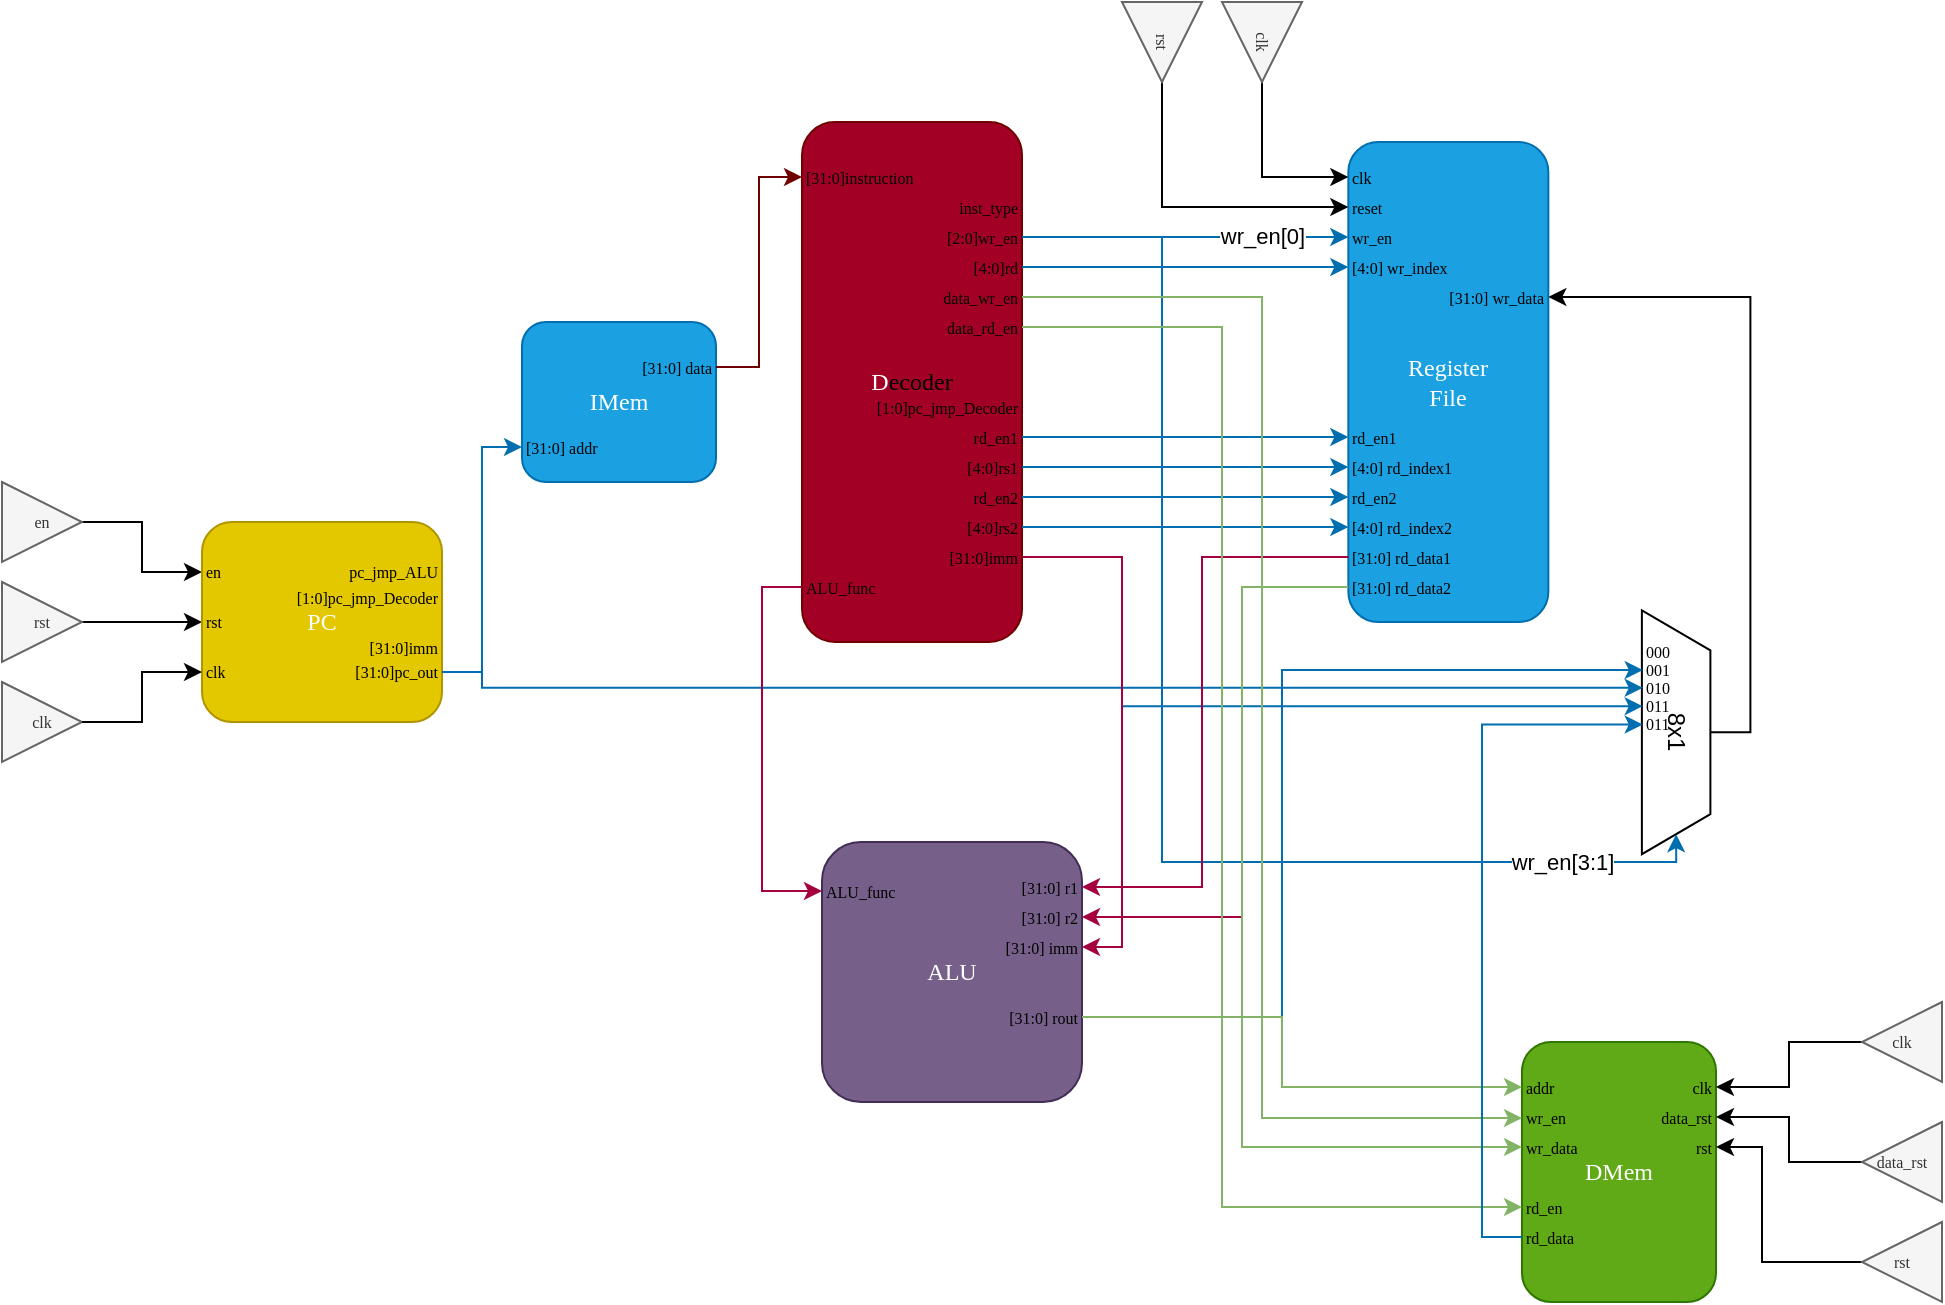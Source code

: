 <mxfile version="26.2.15">
  <diagram name="Page-1" id="c7558073-3199-34d8-9f00-42111426c3f3">
    <mxGraphModel dx="1188" dy="716" grid="1" gridSize="10" guides="1" tooltips="1" connect="1" arrows="1" fold="1" page="1" pageScale="1" pageWidth="826" pageHeight="1169" background="none" math="0" shadow="0">
      <root>
        <mxCell id="0" />
        <mxCell id="1" parent="0" />
        <mxCell id="AYtACJ_0qeJwEH7vG1DV-75" style="edgeStyle=orthogonalEdgeStyle;rounded=0;orthogonalLoop=1;jettySize=auto;html=1;exitX=1;exitY=0.5;exitDx=0;exitDy=0;entryX=0;entryY=0.5;entryDx=0;entryDy=0;" parent="1" source="TXkxL3hwGatlC5A8vi9H-124" target="AYtACJ_0qeJwEH7vG1DV-5" edge="1">
          <mxGeometry relative="1" as="geometry" />
        </mxCell>
        <mxCell id="TXkxL3hwGatlC5A8vi9H-124" value="en" style="triangle;whiteSpace=wrap;html=1;fillColor=#f5f5f5;fontColor=#333333;strokeColor=#666666;fontFamily=Lucida Console;fontSize=8;" parent="1" vertex="1">
          <mxGeometry x="100" y="380" width="40" height="40" as="geometry" />
        </mxCell>
        <mxCell id="AYtACJ_0qeJwEH7vG1DV-70" style="edgeStyle=orthogonalEdgeStyle;rounded=0;orthogonalLoop=1;jettySize=auto;html=1;exitX=1;exitY=0.5;exitDx=0;exitDy=0;entryX=0;entryY=0.5;entryDx=0;entryDy=0;entryPerimeter=0;" parent="1" source="TXkxL3hwGatlC5A8vi9H-125" target="TXkxL3hwGatlC5A8vi9H-101" edge="1">
          <mxGeometry relative="1" as="geometry" />
        </mxCell>
        <mxCell id="TXkxL3hwGatlC5A8vi9H-125" value="rst" style="triangle;whiteSpace=wrap;html=1;fillColor=#f5f5f5;fontColor=#333333;strokeColor=#666666;fontFamily=Lucida Console;fontSize=8;" parent="1" vertex="1">
          <mxGeometry x="100" y="430" width="40" height="40" as="geometry" />
        </mxCell>
        <mxCell id="TXkxL3hwGatlC5A8vi9H-126" value="clk" style="triangle;whiteSpace=wrap;html=1;fillColor=#f5f5f5;fontColor=#333333;strokeColor=#666666;fontFamily=Lucida Console;fontSize=8;" parent="1" vertex="1">
          <mxGeometry x="100" y="480" width="40" height="40" as="geometry" />
        </mxCell>
        <mxCell id="AYtACJ_0qeJwEH7vG1DV-20" value="" style="group" parent="1" vertex="1" connectable="0">
          <mxGeometry x="200" y="400" width="120" height="100" as="geometry" />
        </mxCell>
        <mxCell id="TXkxL3hwGatlC5A8vi9H-101" value="&lt;p&gt;&lt;font style=&quot;font-size: 12px; color: rgb(255, 255, 255);&quot;&gt;PC&lt;/font&gt;&lt;/p&gt;" style="rounded=1;whiteSpace=wrap;html=1;flipH=0;fillColor=#e3c800;strokeColor=#B09500;fontFamily=Lucida Console;fontSize=8;fontColor=#000000;" parent="AYtACJ_0qeJwEH7vG1DV-20" vertex="1">
          <mxGeometry width="120" height="100" as="geometry" />
        </mxCell>
        <mxCell id="AYtACJ_0qeJwEH7vG1DV-5" value="en" style="text;html=1;align=left;verticalAlign=middle;whiteSpace=wrap;rounded=0;fontFamily=Lucida Console;fontSize=8;" parent="AYtACJ_0qeJwEH7vG1DV-20" vertex="1">
          <mxGeometry y="18.75" width="33.333" height="12.5" as="geometry" />
        </mxCell>
        <mxCell id="AYtACJ_0qeJwEH7vG1DV-6" value="rst" style="text;html=1;align=left;verticalAlign=middle;whiteSpace=wrap;rounded=0;fontFamily=Lucida Console;fontSize=8;" parent="AYtACJ_0qeJwEH7vG1DV-20" vertex="1">
          <mxGeometry y="43.75" width="33.333" height="12.5" as="geometry" />
        </mxCell>
        <mxCell id="AYtACJ_0qeJwEH7vG1DV-7" value="clk" style="text;html=1;align=left;verticalAlign=middle;whiteSpace=wrap;rounded=0;fontFamily=Lucida Console;fontSize=8;" parent="AYtACJ_0qeJwEH7vG1DV-20" vertex="1">
          <mxGeometry y="68.75" width="33.333" height="12.5" as="geometry" />
        </mxCell>
        <mxCell id="AYtACJ_0qeJwEH7vG1DV-15" value="pc_jmp_ALU" style="text;html=1;align=right;verticalAlign=middle;whiteSpace=wrap;rounded=0;fontFamily=Lucida Console;fontSize=8;" parent="AYtACJ_0qeJwEH7vG1DV-20" vertex="1">
          <mxGeometry x="66.667" y="18.75" width="53.333" height="12.5" as="geometry" />
        </mxCell>
        <mxCell id="AYtACJ_0qeJwEH7vG1DV-16" value="[1:0]pc_jmp_Decoder" style="text;html=1;align=right;verticalAlign=middle;whiteSpace=wrap;rounded=0;fontFamily=Lucida Console;fontSize=8;" parent="AYtACJ_0qeJwEH7vG1DV-20" vertex="1">
          <mxGeometry x="20.0" y="31.25" width="100.0" height="12.5" as="geometry" />
        </mxCell>
        <mxCell id="AYtACJ_0qeJwEH7vG1DV-18" value="[31:0]imm" style="text;html=1;align=right;verticalAlign=middle;whiteSpace=wrap;rounded=0;fontFamily=Lucida Console;fontSize=8;" parent="AYtACJ_0qeJwEH7vG1DV-20" vertex="1">
          <mxGeometry x="53.333" y="56.25" width="66.667" height="12.5" as="geometry" />
        </mxCell>
        <mxCell id="AYtACJ_0qeJwEH7vG1DV-19" value="[31:0]pc_out" style="text;html=1;align=right;verticalAlign=middle;whiteSpace=wrap;rounded=0;fontFamily=Lucida Console;fontSize=8;" parent="AYtACJ_0qeJwEH7vG1DV-20" vertex="1">
          <mxGeometry x="53.333" y="68.75" width="66.667" height="12.5" as="geometry" />
        </mxCell>
        <mxCell id="AYtACJ_0qeJwEH7vG1DV-42" value="`" style="group;align=left;" parent="1" vertex="1" connectable="0">
          <mxGeometry x="500" y="200" width="110" height="260" as="geometry" />
        </mxCell>
        <mxCell id="TXkxL3hwGatlC5A8vi9H-133" value="&lt;font style=&quot;font-size: 12px;&quot;&gt;D&lt;span style=&quot;background-color: transparent; color: light-dark(rgb(0, 0, 0), rgb(255, 255, 255));&quot;&gt;ecoder&lt;/span&gt;&lt;/font&gt;" style="rounded=1;whiteSpace=wrap;html=1;fillColor=#a20025;strokeColor=#6F0000;fontFamily=Lucida Console;fontSize=8;fontColor=#ffffff;" parent="AYtACJ_0qeJwEH7vG1DV-42" vertex="1">
          <mxGeometry width="110" height="260" as="geometry" />
        </mxCell>
        <mxCell id="AYtACJ_0qeJwEH7vG1DV-31" value="[31:0]instruction" style="text;html=1;align=left;verticalAlign=middle;whiteSpace=wrap;rounded=0;fontFamily=Lucida Console;fontSize=8;" parent="AYtACJ_0qeJwEH7vG1DV-42" vertex="1">
          <mxGeometry y="20" width="87" height="15" as="geometry" />
        </mxCell>
        <mxCell id="AYtACJ_0qeJwEH7vG1DV-32" value="[4&lt;span style=&quot;background-color: transparent; color: light-dark(rgb(0, 0, 0), rgb(255, 255, 255));&quot;&gt;:0]rd&lt;/span&gt;" style="text;html=1;align=right;verticalAlign=middle;whiteSpace=wrap;rounded=0;fontFamily=Lucida Console;fontSize=8;" parent="AYtACJ_0qeJwEH7vG1DV-42" vertex="1">
          <mxGeometry x="30" y="65" width="80" height="15" as="geometry" />
        </mxCell>
        <mxCell id="AYtACJ_0qeJwEH7vG1DV-33" value="[4&lt;span style=&quot;color: light-dark(rgb(0, 0, 0), rgb(255, 255, 255)); background-color: transparent;&quot;&gt;:0]&lt;/span&gt;rs1" style="text;html=1;align=right;verticalAlign=middle;whiteSpace=wrap;rounded=0;fontFamily=Lucida Console;fontSize=8;" parent="AYtACJ_0qeJwEH7vG1DV-42" vertex="1">
          <mxGeometry x="30" y="165" width="80" height="15" as="geometry" />
        </mxCell>
        <mxCell id="AYtACJ_0qeJwEH7vG1DV-34" value="[4&lt;span style=&quot;color: light-dark(rgb(0, 0, 0), rgb(255, 255, 255)); background-color: transparent;&quot;&gt;:0]&lt;/span&gt;rs2" style="text;html=1;align=right;verticalAlign=middle;whiteSpace=wrap;rounded=0;fontFamily=Lucida Console;fontSize=8;" parent="AYtACJ_0qeJwEH7vG1DV-42" vertex="1">
          <mxGeometry x="30" y="195" width="80" height="15" as="geometry" />
        </mxCell>
        <mxCell id="AYtACJ_0qeJwEH7vG1DV-35" value="[31&lt;span style=&quot;background-color: transparent; color: light-dark(rgb(0, 0, 0), rgb(255, 255, 255));&quot;&gt;:0]&lt;/span&gt;&lt;span style=&quot;background-color: transparent; color: light-dark(rgb(0, 0, 0), rgb(255, 255, 255));&quot;&gt;imm&lt;/span&gt;" style="text;html=1;align=right;verticalAlign=middle;whiteSpace=wrap;rounded=0;fontFamily=Lucida Console;fontSize=8;" parent="AYtACJ_0qeJwEH7vG1DV-42" vertex="1">
          <mxGeometry x="30" y="210" width="80" height="15" as="geometry" />
        </mxCell>
        <mxCell id="AYtACJ_0qeJwEH7vG1DV-36" value="inst_type" style="text;html=1;align=right;verticalAlign=middle;whiteSpace=wrap;rounded=0;fontFamily=Lucida Console;fontSize=8;" parent="AYtACJ_0qeJwEH7vG1DV-42" vertex="1">
          <mxGeometry x="30" y="35" width="80" height="15" as="geometry" />
        </mxCell>
        <mxCell id="AYtACJ_0qeJwEH7vG1DV-37" value="rd_en1" style="text;html=1;align=right;verticalAlign=middle;whiteSpace=wrap;rounded=0;fontFamily=Lucida Console;fontSize=8;" parent="AYtACJ_0qeJwEH7vG1DV-42" vertex="1">
          <mxGeometry x="30" y="150" width="80" height="15" as="geometry" />
        </mxCell>
        <mxCell id="AYtACJ_0qeJwEH7vG1DV-38" value="rd_en2" style="text;html=1;align=right;verticalAlign=middle;whiteSpace=wrap;rounded=0;fontFamily=Lucida Console;fontSize=8;" parent="AYtACJ_0qeJwEH7vG1DV-42" vertex="1">
          <mxGeometry x="30" y="180" width="80" height="15" as="geometry" />
        </mxCell>
        <mxCell id="AYtACJ_0qeJwEH7vG1DV-39" value="[2:0]wr_en" style="text;html=1;align=right;verticalAlign=middle;whiteSpace=wrap;rounded=0;fontFamily=Lucida Console;fontSize=8;" parent="AYtACJ_0qeJwEH7vG1DV-42" vertex="1">
          <mxGeometry x="30" y="50" width="80" height="15" as="geometry" />
        </mxCell>
        <mxCell id="AYtACJ_0qeJwEH7vG1DV-40" value="ALU_func" style="text;html=1;align=left;verticalAlign=middle;whiteSpace=wrap;rounded=0;fontFamily=Lucida Console;fontSize=8;" parent="AYtACJ_0qeJwEH7vG1DV-42" vertex="1">
          <mxGeometry y="225" width="80" height="15" as="geometry" />
        </mxCell>
        <mxCell id="AYtACJ_0qeJwEH7vG1DV-41" value="[1:0]pc_jmp_Decoder" style="text;html=1;align=right;verticalAlign=middle;whiteSpace=wrap;rounded=0;fontFamily=Lucida Console;fontSize=8;" parent="AYtACJ_0qeJwEH7vG1DV-42" vertex="1">
          <mxGeometry x="30" y="135" width="80" height="15" as="geometry" />
        </mxCell>
        <mxCell id="X0HWTZEBOyA-l1fYGfc3-2" value="data_rd_en" style="text;html=1;align=right;verticalAlign=middle;whiteSpace=wrap;rounded=0;fontFamily=Lucida Console;fontSize=8;" parent="AYtACJ_0qeJwEH7vG1DV-42" vertex="1">
          <mxGeometry x="30" y="95" width="80" height="15" as="geometry" />
        </mxCell>
        <mxCell id="X0HWTZEBOyA-l1fYGfc3-1" value="data_wr_en" style="text;html=1;align=right;verticalAlign=middle;whiteSpace=wrap;rounded=0;fontFamily=Lucida Console;fontSize=8;" parent="AYtACJ_0qeJwEH7vG1DV-42" vertex="1">
          <mxGeometry x="30" y="80" width="80" height="15" as="geometry" />
        </mxCell>
        <mxCell id="AYtACJ_0qeJwEH7vG1DV-58" value="" style="group" parent="1" vertex="1" connectable="0">
          <mxGeometry x="773.17" y="210" width="100" height="240" as="geometry" />
        </mxCell>
        <mxCell id="TXkxL3hwGatlC5A8vi9H-134" value="&lt;font style=&quot;font-size: 12px;&quot;&gt;Register&lt;/font&gt;&lt;div&gt;&lt;font style=&quot;font-size: 12px;&quot;&gt;File&lt;/font&gt;&lt;/div&gt;" style="rounded=1;whiteSpace=wrap;html=1;fillColor=#1ba1e2;strokeColor=#006EAF;fontFamily=Lucida Console;fontSize=8;fontColor=#ffffff;" parent="AYtACJ_0qeJwEH7vG1DV-58" vertex="1">
          <mxGeometry width="100" height="240" as="geometry" />
        </mxCell>
        <mxCell id="AYtACJ_0qeJwEH7vG1DV-43" value="clk" style="text;html=1;align=left;verticalAlign=middle;whiteSpace=wrap;rounded=0;fontFamily=Lucida Console;fontSize=8;" parent="AYtACJ_0qeJwEH7vG1DV-58" vertex="1">
          <mxGeometry y="10" width="80" height="15" as="geometry" />
        </mxCell>
        <mxCell id="AYtACJ_0qeJwEH7vG1DV-44" value="reset" style="text;html=1;align=left;verticalAlign=middle;whiteSpace=wrap;rounded=0;fontFamily=Lucida Console;fontSize=8;" parent="AYtACJ_0qeJwEH7vG1DV-58" vertex="1">
          <mxGeometry y="25" width="80" height="15" as="geometry" />
        </mxCell>
        <mxCell id="AYtACJ_0qeJwEH7vG1DV-45" value="wr_en" style="text;html=1;align=left;verticalAlign=middle;whiteSpace=wrap;rounded=0;fontFamily=Lucida Console;fontSize=8;" parent="AYtACJ_0qeJwEH7vG1DV-58" vertex="1">
          <mxGeometry y="40" width="80" height="15" as="geometry" />
        </mxCell>
        <mxCell id="AYtACJ_0qeJwEH7vG1DV-46" value="[4:0] wr_index" style="text;html=1;align=left;verticalAlign=middle;whiteSpace=wrap;rounded=0;fontFamily=Lucida Console;fontSize=8;" parent="AYtACJ_0qeJwEH7vG1DV-58" vertex="1">
          <mxGeometry y="55" width="80" height="15" as="geometry" />
        </mxCell>
        <mxCell id="AYtACJ_0qeJwEH7vG1DV-47" value="[31:0] wr_data" style="text;html=1;align=right;verticalAlign=middle;whiteSpace=wrap;rounded=0;fontFamily=Lucida Console;fontSize=8;" parent="AYtACJ_0qeJwEH7vG1DV-58" vertex="1">
          <mxGeometry x="20" y="70" width="80" height="15" as="geometry" />
        </mxCell>
        <mxCell id="AYtACJ_0qeJwEH7vG1DV-48" value="rd_en1" style="text;html=1;align=left;verticalAlign=middle;whiteSpace=wrap;rounded=0;fontFamily=Lucida Console;fontSize=8;" parent="AYtACJ_0qeJwEH7vG1DV-58" vertex="1">
          <mxGeometry y="140" width="80" height="15" as="geometry" />
        </mxCell>
        <mxCell id="AYtACJ_0qeJwEH7vG1DV-49" value="[4:0] rd_index1" style="text;html=1;align=left;verticalAlign=middle;whiteSpace=wrap;rounded=0;fontFamily=Lucida Console;fontSize=8;" parent="AYtACJ_0qeJwEH7vG1DV-58" vertex="1">
          <mxGeometry y="155" width="80" height="15" as="geometry" />
        </mxCell>
        <mxCell id="AYtACJ_0qeJwEH7vG1DV-50" value="[31:0] rd_data1" style="text;html=1;align=left;verticalAlign=middle;whiteSpace=wrap;rounded=0;fontFamily=Lucida Console;fontSize=8;" parent="AYtACJ_0qeJwEH7vG1DV-58" vertex="1">
          <mxGeometry y="200" width="80" height="15" as="geometry" />
        </mxCell>
        <mxCell id="AYtACJ_0qeJwEH7vG1DV-55" value="rd_en2" style="text;html=1;align=left;verticalAlign=middle;whiteSpace=wrap;rounded=0;fontFamily=Lucida Console;fontSize=8;" parent="AYtACJ_0qeJwEH7vG1DV-58" vertex="1">
          <mxGeometry y="170" width="80" height="15" as="geometry" />
        </mxCell>
        <mxCell id="AYtACJ_0qeJwEH7vG1DV-56" value="[4:0] rd_index2" style="text;html=1;align=left;verticalAlign=middle;whiteSpace=wrap;rounded=0;fontFamily=Lucida Console;fontSize=8;" parent="AYtACJ_0qeJwEH7vG1DV-58" vertex="1">
          <mxGeometry y="185" width="80" height="15" as="geometry" />
        </mxCell>
        <mxCell id="AYtACJ_0qeJwEH7vG1DV-57" value="[31:0] rd_data2" style="text;html=1;align=left;verticalAlign=middle;whiteSpace=wrap;rounded=0;fontFamily=Lucida Console;fontSize=8;" parent="AYtACJ_0qeJwEH7vG1DV-58" vertex="1">
          <mxGeometry y="215" width="80" height="15" as="geometry" />
        </mxCell>
        <mxCell id="AYtACJ_0qeJwEH7vG1DV-66" value="" style="group" parent="1" vertex="1" connectable="0">
          <mxGeometry x="510" y="560" width="130" height="130" as="geometry" />
        </mxCell>
        <mxCell id="TXkxL3hwGatlC5A8vi9H-136" value="&lt;font style=&quot;font-size: 12px;&quot;&gt;ALU&lt;/font&gt;" style="rounded=1;whiteSpace=wrap;html=1;fillColor=#76608a;strokeColor=#432D57;fontFamily=Lucida Console;fontSize=8;fontColor=#ffffff;" parent="AYtACJ_0qeJwEH7vG1DV-66" vertex="1">
          <mxGeometry width="130" height="130" as="geometry" />
        </mxCell>
        <mxCell id="AYtACJ_0qeJwEH7vG1DV-59" value="[31:0] r1" style="text;html=1;align=right;verticalAlign=middle;whiteSpace=wrap;rounded=0;fontFamily=Lucida Console;fontSize=8;" parent="AYtACJ_0qeJwEH7vG1DV-66" vertex="1">
          <mxGeometry x="50" y="15" width="80" height="15" as="geometry" />
        </mxCell>
        <mxCell id="AYtACJ_0qeJwEH7vG1DV-62" value="[31:0] r2" style="text;html=1;align=right;verticalAlign=middle;whiteSpace=wrap;rounded=0;fontFamily=Lucida Console;fontSize=8;" parent="AYtACJ_0qeJwEH7vG1DV-66" vertex="1">
          <mxGeometry x="50" y="30" width="80" height="15" as="geometry" />
        </mxCell>
        <mxCell id="AYtACJ_0qeJwEH7vG1DV-63" value="[31:0] imm" style="text;html=1;align=right;verticalAlign=middle;whiteSpace=wrap;rounded=0;fontFamily=Lucida Console;fontSize=8;" parent="AYtACJ_0qeJwEH7vG1DV-66" vertex="1">
          <mxGeometry x="50" y="45" width="80" height="15" as="geometry" />
        </mxCell>
        <mxCell id="AYtACJ_0qeJwEH7vG1DV-64" value="ALU_func" style="text;html=1;align=left;verticalAlign=middle;whiteSpace=wrap;rounded=0;fontFamily=Lucida Console;fontSize=8;" parent="AYtACJ_0qeJwEH7vG1DV-66" vertex="1">
          <mxGeometry y="17" width="80" height="15" as="geometry" />
        </mxCell>
        <mxCell id="AYtACJ_0qeJwEH7vG1DV-65" value="&amp;nbsp;[31:0] rout" style="text;html=1;align=right;verticalAlign=middle;whiteSpace=wrap;rounded=0;fontFamily=Lucida Console;fontSize=8;" parent="AYtACJ_0qeJwEH7vG1DV-66" vertex="1">
          <mxGeometry x="50" y="80" width="80" height="15" as="geometry" />
        </mxCell>
        <mxCell id="AYtACJ_0qeJwEH7vG1DV-69" value="" style="group" parent="1" vertex="1" connectable="0">
          <mxGeometry x="360" y="300" width="97" height="130" as="geometry" />
        </mxCell>
        <mxCell id="TXkxL3hwGatlC5A8vi9H-132" value="&lt;font style=&quot;font-size: 12px;&quot;&gt;IMem&lt;/font&gt;" style="rounded=1;whiteSpace=wrap;html=1;fillColor=#1ba1e2;strokeColor=#006EAF;fontFamily=Lucida Console;fontSize=8;fontColor=#ffffff;" parent="AYtACJ_0qeJwEH7vG1DV-69" vertex="1">
          <mxGeometry width="97" height="80" as="geometry" />
        </mxCell>
        <mxCell id="AYtACJ_0qeJwEH7vG1DV-67" value="[31:0] addr" style="text;html=1;align=left;verticalAlign=middle;whiteSpace=wrap;rounded=0;fontFamily=Lucida Console;fontSize=8;" parent="AYtACJ_0qeJwEH7vG1DV-69" vertex="1">
          <mxGeometry y="55" width="80" height="15" as="geometry" />
        </mxCell>
        <mxCell id="AYtACJ_0qeJwEH7vG1DV-68" value="[31:0] data" style="text;html=1;align=right;verticalAlign=middle;whiteSpace=wrap;rounded=0;fontFamily=Lucida Console;fontSize=8;" parent="AYtACJ_0qeJwEH7vG1DV-69" vertex="1">
          <mxGeometry x="17" y="15" width="80" height="15" as="geometry" />
        </mxCell>
        <mxCell id="AYtACJ_0qeJwEH7vG1DV-72" style="edgeStyle=orthogonalEdgeStyle;rounded=0;orthogonalLoop=1;jettySize=auto;html=1;exitX=1;exitY=0.5;exitDx=0;exitDy=0;entryX=0;entryY=0.75;entryDx=0;entryDy=0;" parent="1" source="TXkxL3hwGatlC5A8vi9H-126" target="TXkxL3hwGatlC5A8vi9H-101" edge="1">
          <mxGeometry relative="1" as="geometry" />
        </mxCell>
        <mxCell id="AYtACJ_0qeJwEH7vG1DV-77" style="edgeStyle=orthogonalEdgeStyle;rounded=0;orthogonalLoop=1;jettySize=auto;html=1;exitX=1;exitY=0.5;exitDx=0;exitDy=0;entryX=0;entryY=0.5;entryDx=0;entryDy=0;fillColor=#1ba1e2;strokeColor=#006EAF;" parent="1" source="AYtACJ_0qeJwEH7vG1DV-19" target="AYtACJ_0qeJwEH7vG1DV-67" edge="1">
          <mxGeometry relative="1" as="geometry" />
        </mxCell>
        <mxCell id="AYtACJ_0qeJwEH7vG1DV-78" style="edgeStyle=orthogonalEdgeStyle;rounded=0;orthogonalLoop=1;jettySize=auto;html=1;exitX=1;exitY=0.5;exitDx=0;exitDy=0;entryX=0;entryY=0.5;entryDx=0;entryDy=0;fillColor=#a20025;strokeColor=#6F0000;" parent="1" source="AYtACJ_0qeJwEH7vG1DV-68" target="AYtACJ_0qeJwEH7vG1DV-31" edge="1">
          <mxGeometry relative="1" as="geometry" />
        </mxCell>
        <mxCell id="AYtACJ_0qeJwEH7vG1DV-83" style="edgeStyle=orthogonalEdgeStyle;rounded=0;orthogonalLoop=1;jettySize=auto;html=1;exitX=1;exitY=0.5;exitDx=0;exitDy=0;entryX=0;entryY=0.5;entryDx=0;entryDy=0;fillColor=#1ba1e2;strokeColor=#006EAF;" parent="1" source="AYtACJ_0qeJwEH7vG1DV-39" target="AYtACJ_0qeJwEH7vG1DV-45" edge="1">
          <mxGeometry relative="1" as="geometry" />
        </mxCell>
        <mxCell id="AYtACJ_0qeJwEH7vG1DV-93" value="wr_en[0]" style="edgeLabel;html=1;align=center;verticalAlign=middle;resizable=0;points=[];" parent="AYtACJ_0qeJwEH7vG1DV-83" vertex="1" connectable="0">
          <mxGeometry x="0.654" relative="1" as="geometry">
            <mxPoint x="-15" y="-1" as="offset" />
          </mxGeometry>
        </mxCell>
        <mxCell id="AYtACJ_0qeJwEH7vG1DV-84" style="edgeStyle=orthogonalEdgeStyle;rounded=0;orthogonalLoop=1;jettySize=auto;html=1;exitX=1;exitY=0.5;exitDx=0;exitDy=0;entryX=0;entryY=0.5;entryDx=0;entryDy=0;fillColor=#1ba1e2;strokeColor=#006EAF;" parent="1" source="AYtACJ_0qeJwEH7vG1DV-32" target="AYtACJ_0qeJwEH7vG1DV-46" edge="1">
          <mxGeometry relative="1" as="geometry" />
        </mxCell>
        <mxCell id="AYtACJ_0qeJwEH7vG1DV-85" style="edgeStyle=orthogonalEdgeStyle;rounded=0;orthogonalLoop=1;jettySize=auto;html=1;exitX=1;exitY=0.5;exitDx=0;exitDy=0;entryX=0;entryY=0.5;entryDx=0;entryDy=0;fillColor=#1ba1e2;strokeColor=#006EAF;" parent="1" source="AYtACJ_0qeJwEH7vG1DV-37" target="AYtACJ_0qeJwEH7vG1DV-48" edge="1">
          <mxGeometry relative="1" as="geometry" />
        </mxCell>
        <mxCell id="AYtACJ_0qeJwEH7vG1DV-86" style="edgeStyle=orthogonalEdgeStyle;rounded=0;orthogonalLoop=1;jettySize=auto;html=1;exitX=1;exitY=0.5;exitDx=0;exitDy=0;entryX=0;entryY=0.5;entryDx=0;entryDy=0;fillColor=#1ba1e2;strokeColor=#006EAF;" parent="1" source="AYtACJ_0qeJwEH7vG1DV-33" target="AYtACJ_0qeJwEH7vG1DV-49" edge="1">
          <mxGeometry relative="1" as="geometry" />
        </mxCell>
        <mxCell id="AYtACJ_0qeJwEH7vG1DV-87" style="edgeStyle=orthogonalEdgeStyle;rounded=0;orthogonalLoop=1;jettySize=auto;html=1;exitX=1;exitY=0.5;exitDx=0;exitDy=0;entryX=0;entryY=0.5;entryDx=0;entryDy=0;fillColor=#1ba1e2;strokeColor=#006EAF;" parent="1" source="AYtACJ_0qeJwEH7vG1DV-38" target="AYtACJ_0qeJwEH7vG1DV-55" edge="1">
          <mxGeometry relative="1" as="geometry" />
        </mxCell>
        <mxCell id="AYtACJ_0qeJwEH7vG1DV-88" style="edgeStyle=orthogonalEdgeStyle;rounded=0;orthogonalLoop=1;jettySize=auto;html=1;exitX=1;exitY=0.5;exitDx=0;exitDy=0;entryX=0;entryY=0.5;entryDx=0;entryDy=0;fillColor=#1ba1e2;strokeColor=#006EAF;" parent="1" source="AYtACJ_0qeJwEH7vG1DV-34" target="AYtACJ_0qeJwEH7vG1DV-56" edge="1">
          <mxGeometry relative="1" as="geometry" />
        </mxCell>
        <mxCell id="AYtACJ_0qeJwEH7vG1DV-92" style="edgeStyle=orthogonalEdgeStyle;rounded=0;orthogonalLoop=1;jettySize=auto;html=1;exitX=1;exitY=0.5;exitDx=0;exitDy=0;entryX=0;entryY=0.5;entryDx=0;entryDy=0;" parent="1" source="AYtACJ_0qeJwEH7vG1DV-89" target="AYtACJ_0qeJwEH7vG1DV-44" edge="1">
          <mxGeometry relative="1" as="geometry" />
        </mxCell>
        <mxCell id="AYtACJ_0qeJwEH7vG1DV-89" value="rst" style="triangle;whiteSpace=wrap;html=1;fillColor=#f5f5f5;fontColor=#333333;strokeColor=#666666;fontFamily=Lucida Console;fontSize=8;rotation=90;" parent="1" vertex="1">
          <mxGeometry x="660" y="140" width="40" height="40" as="geometry" />
        </mxCell>
        <mxCell id="AYtACJ_0qeJwEH7vG1DV-91" style="edgeStyle=orthogonalEdgeStyle;rounded=0;orthogonalLoop=1;jettySize=auto;html=1;exitX=1;exitY=0.5;exitDx=0;exitDy=0;entryX=0;entryY=0.5;entryDx=0;entryDy=0;" parent="1" source="AYtACJ_0qeJwEH7vG1DV-90" target="AYtACJ_0qeJwEH7vG1DV-43" edge="1">
          <mxGeometry relative="1" as="geometry" />
        </mxCell>
        <mxCell id="AYtACJ_0qeJwEH7vG1DV-90" value="clk" style="triangle;whiteSpace=wrap;html=1;fillColor=#f5f5f5;fontColor=#333333;strokeColor=#666666;fontFamily=Lucida Console;fontSize=8;rotation=90;" parent="1" vertex="1">
          <mxGeometry x="710" y="140" width="40" height="40" as="geometry" />
        </mxCell>
        <mxCell id="AYtACJ_0qeJwEH7vG1DV-103" value="" style="group" parent="1" vertex="1" connectable="0">
          <mxGeometry x="913.17" y="460" width="96.83" height="100" as="geometry" />
        </mxCell>
        <mxCell id="AYtACJ_0qeJwEH7vG1DV-95" value="8x1" style="shape=trapezoid;perimeter=trapezoidPerimeter;whiteSpace=wrap;html=1;fixedSize=1;rotation=90;" parent="AYtACJ_0qeJwEH7vG1DV-103" vertex="1">
          <mxGeometry x="-37.06" y="28.02" width="121.92" height="34.25" as="geometry" />
        </mxCell>
        <mxCell id="AYtACJ_0qeJwEH7vG1DV-98" value="000" style="text;html=1;align=left;verticalAlign=middle;whiteSpace=wrap;rounded=0;fontFamily=Lucida Console;fontSize=8;" parent="AYtACJ_0qeJwEH7vG1DV-103" vertex="1">
          <mxGeometry x="7.189" y="-0.001" width="15.691" height="9.17" as="geometry" />
        </mxCell>
        <mxCell id="AYtACJ_0qeJwEH7vG1DV-99" value="001" style="text;html=1;align=left;verticalAlign=middle;whiteSpace=wrap;rounded=0;fontFamily=Lucida Console;fontSize=8;" parent="AYtACJ_0qeJwEH7vG1DV-103" vertex="1">
          <mxGeometry x="7.19" y="9.169" width="15.691" height="9.17" as="geometry" />
        </mxCell>
        <mxCell id="AYtACJ_0qeJwEH7vG1DV-100" value="010" style="text;html=1;align=left;verticalAlign=middle;whiteSpace=wrap;rounded=0;fontFamily=Lucida Console;fontSize=8;" parent="AYtACJ_0qeJwEH7vG1DV-103" vertex="1">
          <mxGeometry x="7.19" y="18.339" width="15.691" height="9.17" as="geometry" />
        </mxCell>
        <mxCell id="AYtACJ_0qeJwEH7vG1DV-101" value="0&lt;span style=&quot;background-color: transparent; color: light-dark(rgb(0, 0, 0), rgb(255, 255, 255));&quot;&gt;11&lt;/span&gt;" style="text;html=1;align=left;verticalAlign=middle;whiteSpace=wrap;rounded=0;fontFamily=Lucida Console;fontSize=8;" parent="AYtACJ_0qeJwEH7vG1DV-103" vertex="1">
          <mxGeometry x="7.19" y="27.513" width="15.691" height="9.17" as="geometry" />
        </mxCell>
        <mxCell id="X0HWTZEBOyA-l1fYGfc3-25" value="0&lt;span style=&quot;background-color: transparent; color: light-dark(rgb(0, 0, 0), rgb(255, 255, 255));&quot;&gt;11&lt;/span&gt;" style="text;html=1;align=left;verticalAlign=middle;whiteSpace=wrap;rounded=0;fontFamily=Lucida Console;fontSize=8;" parent="AYtACJ_0qeJwEH7vG1DV-103" vertex="1">
          <mxGeometry x="7.19" y="36.683" width="15.691" height="9.17" as="geometry" />
        </mxCell>
        <mxCell id="AYtACJ_0qeJwEH7vG1DV-104" style="edgeStyle=orthogonalEdgeStyle;rounded=0;orthogonalLoop=1;jettySize=auto;html=1;exitX=1;exitY=0.5;exitDx=0;exitDy=0;fillColor=#1ba1e2;strokeColor=#006EAF;entryX=1;entryY=0.5;entryDx=0;entryDy=0;" parent="1" source="AYtACJ_0qeJwEH7vG1DV-39" target="AYtACJ_0qeJwEH7vG1DV-95" edge="1">
          <mxGeometry relative="1" as="geometry">
            <Array as="points">
              <mxPoint x="680" y="257" />
              <mxPoint x="680" y="570" />
              <mxPoint x="937" y="570" />
            </Array>
            <mxPoint x="970" y="560" as="targetPoint" />
          </mxGeometry>
        </mxCell>
        <mxCell id="yGG8KzgK5g1DTIh6UFr6-12" value="wr_en[3:1]" style="edgeLabel;html=1;align=center;verticalAlign=middle;resizable=0;points=[];" parent="AYtACJ_0qeJwEH7vG1DV-104" vertex="1" connectable="0">
          <mxGeometry x="0.835" y="1" relative="1" as="geometry">
            <mxPoint x="-17" y="1" as="offset" />
          </mxGeometry>
        </mxCell>
        <mxCell id="yGG8KzgK5g1DTIh6UFr6-4" style="edgeStyle=orthogonalEdgeStyle;rounded=0;orthogonalLoop=1;jettySize=auto;html=1;exitX=0.5;exitY=0;exitDx=0;exitDy=0;entryX=1;entryY=0.5;entryDx=0;entryDy=0;" parent="1" source="AYtACJ_0qeJwEH7vG1DV-95" target="AYtACJ_0qeJwEH7vG1DV-47" edge="1">
          <mxGeometry relative="1" as="geometry" />
        </mxCell>
        <mxCell id="yGG8KzgK5g1DTIh6UFr6-5" style="edgeStyle=orthogonalEdgeStyle;rounded=0;orthogonalLoop=1;jettySize=auto;html=1;exitX=1;exitY=0.5;exitDx=0;exitDy=0;entryX=0;entryY=0.5;entryDx=0;entryDy=0;fillColor=#1ba1e2;strokeColor=#006EAF;" parent="1" source="AYtACJ_0qeJwEH7vG1DV-19" target="AYtACJ_0qeJwEH7vG1DV-100" edge="1">
          <mxGeometry relative="1" as="geometry">
            <Array as="points">
              <mxPoint x="340" y="475" />
              <mxPoint x="340" y="483" />
            </Array>
          </mxGeometry>
        </mxCell>
        <mxCell id="yGG8KzgK5g1DTIh6UFr6-6" style="edgeStyle=orthogonalEdgeStyle;rounded=0;orthogonalLoop=1;jettySize=auto;html=1;exitX=1;exitY=0.5;exitDx=0;exitDy=0;entryX=0;entryY=0.5;entryDx=0;entryDy=0;fillColor=#1ba1e2;strokeColor=#006EAF;" parent="1" source="AYtACJ_0qeJwEH7vG1DV-35" target="AYtACJ_0qeJwEH7vG1DV-101" edge="1">
          <mxGeometry relative="1" as="geometry">
            <mxPoint x="890" y="514" as="targetPoint" />
            <Array as="points">
              <mxPoint x="660" y="417" />
              <mxPoint x="660" y="492" />
            </Array>
          </mxGeometry>
        </mxCell>
        <mxCell id="yGG8KzgK5g1DTIh6UFr6-7" style="edgeStyle=orthogonalEdgeStyle;rounded=0;orthogonalLoop=1;jettySize=auto;html=1;exitX=0;exitY=0.5;exitDx=0;exitDy=0;entryX=1;entryY=0.5;entryDx=0;entryDy=0;fillColor=#d80073;strokeColor=#A50040;" parent="1" source="AYtACJ_0qeJwEH7vG1DV-50" target="AYtACJ_0qeJwEH7vG1DV-59" edge="1">
          <mxGeometry relative="1" as="geometry">
            <mxPoint x="710" y="550" as="targetPoint" />
            <Array as="points">
              <mxPoint x="700" y="418" />
              <mxPoint x="700" y="582" />
            </Array>
          </mxGeometry>
        </mxCell>
        <mxCell id="yGG8KzgK5g1DTIh6UFr6-8" style="edgeStyle=orthogonalEdgeStyle;rounded=0;orthogonalLoop=1;jettySize=auto;html=1;exitX=0;exitY=0.5;exitDx=0;exitDy=0;entryX=1;entryY=0.5;entryDx=0;entryDy=0;fillColor=#d80073;strokeColor=#A50040;" parent="1" source="AYtACJ_0qeJwEH7vG1DV-57" target="AYtACJ_0qeJwEH7vG1DV-62" edge="1">
          <mxGeometry relative="1" as="geometry">
            <Array as="points">
              <mxPoint x="720" y="432" />
              <mxPoint x="720" y="598" />
            </Array>
          </mxGeometry>
        </mxCell>
        <mxCell id="yGG8KzgK5g1DTIh6UFr6-9" style="edgeStyle=orthogonalEdgeStyle;rounded=0;orthogonalLoop=1;jettySize=auto;html=1;exitX=1;exitY=0.5;exitDx=0;exitDy=0;entryX=1;entryY=0.5;entryDx=0;entryDy=0;fillColor=#d80073;strokeColor=#A50040;" parent="1" source="AYtACJ_0qeJwEH7vG1DV-35" target="AYtACJ_0qeJwEH7vG1DV-63" edge="1">
          <mxGeometry relative="1" as="geometry">
            <Array as="points">
              <mxPoint x="660" y="418" />
              <mxPoint x="660" y="612" />
            </Array>
          </mxGeometry>
        </mxCell>
        <mxCell id="yGG8KzgK5g1DTIh6UFr6-10" style="edgeStyle=orthogonalEdgeStyle;rounded=0;orthogonalLoop=1;jettySize=auto;html=1;exitX=1;exitY=0.5;exitDx=0;exitDy=0;entryX=0;entryY=0.5;entryDx=0;entryDy=0;fillColor=#1ba1e2;strokeColor=#006EAF;" parent="1" source="AYtACJ_0qeJwEH7vG1DV-65" target="AYtACJ_0qeJwEH7vG1DV-99" edge="1">
          <mxGeometry relative="1" as="geometry">
            <Array as="points">
              <mxPoint x="740" y="648" />
              <mxPoint x="740" y="474" />
              <mxPoint x="920" y="474" />
            </Array>
          </mxGeometry>
        </mxCell>
        <mxCell id="yGG8KzgK5g1DTIh6UFr6-11" style="edgeStyle=orthogonalEdgeStyle;rounded=0;orthogonalLoop=1;jettySize=auto;html=1;exitX=0;exitY=0.5;exitDx=0;exitDy=0;entryX=0;entryY=0.5;entryDx=0;entryDy=0;fillColor=#d80073;strokeColor=#A50040;" parent="1" source="AYtACJ_0qeJwEH7vG1DV-40" target="AYtACJ_0qeJwEH7vG1DV-64" edge="1">
          <mxGeometry relative="1" as="geometry" />
        </mxCell>
        <mxCell id="5aRdYV2EvntM1UR4NR_0-9" value="" style="group;flipV=0;flipH=1;" parent="1" vertex="1" connectable="0">
          <mxGeometry x="860" y="660" width="97" height="130" as="geometry" />
        </mxCell>
        <mxCell id="AYtACJ_0qeJwEH7vG1DV-1" value="&lt;font style=&quot;font-size: 12px;&quot;&gt;DMem&lt;/font&gt;" style="rounded=1;whiteSpace=wrap;html=1;fillColor=#60a917;strokeColor=#2D7600;fontFamily=Lucida Console;fontSize=8;fontColor=#ffffff;" parent="5aRdYV2EvntM1UR4NR_0-9" vertex="1">
          <mxGeometry width="97" height="130" as="geometry" />
        </mxCell>
        <mxCell id="5aRdYV2EvntM1UR4NR_0-1" value="wr_en" style="text;html=1;align=left;verticalAlign=middle;whiteSpace=wrap;rounded=0;fontFamily=Lucida Console;fontSize=8;" parent="5aRdYV2EvntM1UR4NR_0-9" vertex="1">
          <mxGeometry y="30" width="47" height="15" as="geometry" />
        </mxCell>
        <mxCell id="5aRdYV2EvntM1UR4NR_0-3" value="wr_data" style="text;html=1;align=left;verticalAlign=middle;whiteSpace=wrap;rounded=0;fontFamily=Lucida Console;fontSize=8;" parent="5aRdYV2EvntM1UR4NR_0-9" vertex="1">
          <mxGeometry y="45" width="80" height="15" as="geometry" />
        </mxCell>
        <mxCell id="5aRdYV2EvntM1UR4NR_0-4" value="rd_en" style="text;html=1;align=left;verticalAlign=middle;whiteSpace=wrap;rounded=0;fontFamily=Lucida Console;fontSize=8;" parent="5aRdYV2EvntM1UR4NR_0-9" vertex="1">
          <mxGeometry y="75" width="80" height="15" as="geometry" />
        </mxCell>
        <mxCell id="5aRdYV2EvntM1UR4NR_0-6" value="rd_data" style="text;html=1;align=left;verticalAlign=middle;whiteSpace=wrap;rounded=0;fontFamily=Lucida Console;fontSize=8;" parent="5aRdYV2EvntM1UR4NR_0-9" vertex="1">
          <mxGeometry y="90" width="80" height="15" as="geometry" />
        </mxCell>
        <mxCell id="5aRdYV2EvntM1UR4NR_0-7" value="clk" style="text;html=1;align=right;verticalAlign=middle;whiteSpace=wrap;rounded=0;fontFamily=Lucida Console;fontSize=8;" parent="5aRdYV2EvntM1UR4NR_0-9" vertex="1">
          <mxGeometry x="50" y="15" width="47" height="15" as="geometry" />
        </mxCell>
        <mxCell id="5aRdYV2EvntM1UR4NR_0-8" value="data_rst" style="text;html=1;align=right;verticalAlign=middle;whiteSpace=wrap;rounded=0;fontFamily=Lucida Console;fontSize=8;" parent="5aRdYV2EvntM1UR4NR_0-9" vertex="1">
          <mxGeometry x="50" y="30" width="47" height="15" as="geometry" />
        </mxCell>
        <mxCell id="X0HWTZEBOyA-l1fYGfc3-6" value="rst" style="text;html=1;align=right;verticalAlign=middle;whiteSpace=wrap;rounded=0;fontFamily=Lucida Console;fontSize=8;" parent="5aRdYV2EvntM1UR4NR_0-9" vertex="1">
          <mxGeometry x="50" y="45" width="47" height="15" as="geometry" />
        </mxCell>
        <mxCell id="5aRdYV2EvntM1UR4NR_0-2" value="addr" style="text;html=1;align=left;verticalAlign=middle;whiteSpace=wrap;rounded=0;fontFamily=Lucida Console;fontSize=8;" parent="5aRdYV2EvntM1UR4NR_0-9" vertex="1">
          <mxGeometry y="15" width="47" height="15" as="geometry" />
        </mxCell>
        <mxCell id="5aRdYV2EvntM1UR4NR_0-13" style="edgeStyle=orthogonalEdgeStyle;rounded=0;orthogonalLoop=1;jettySize=auto;html=1;exitX=0;exitY=0.5;exitDx=0;exitDy=0;entryX=1;entryY=0.5;entryDx=0;entryDy=0;" parent="1" source="5aRdYV2EvntM1UR4NR_0-10" target="5aRdYV2EvntM1UR4NR_0-7" edge="1">
          <mxGeometry relative="1" as="geometry" />
        </mxCell>
        <mxCell id="5aRdYV2EvntM1UR4NR_0-10" value="clk" style="triangle;whiteSpace=wrap;html=1;fillColor=#f5f5f5;fontColor=#333333;strokeColor=#666666;fontFamily=Lucida Console;fontSize=8;rotation=0;flipV=0;flipH=1;" parent="1" vertex="1">
          <mxGeometry x="1030" y="640" width="40" height="40" as="geometry" />
        </mxCell>
        <mxCell id="5aRdYV2EvntM1UR4NR_0-12" style="edgeStyle=orthogonalEdgeStyle;rounded=0;orthogonalLoop=1;jettySize=auto;html=1;exitX=0;exitY=0.5;exitDx=0;exitDy=0;entryX=1;entryY=0.5;entryDx=0;entryDy=0;" parent="1" source="5aRdYV2EvntM1UR4NR_0-11" target="5aRdYV2EvntM1UR4NR_0-8" edge="1">
          <mxGeometry relative="1" as="geometry" />
        </mxCell>
        <mxCell id="5aRdYV2EvntM1UR4NR_0-11" value="data_rst" style="triangle;whiteSpace=wrap;html=1;fillColor=#f5f5f5;fontColor=#333333;strokeColor=#666666;fontFamily=Lucida Console;fontSize=8;rotation=0;flipV=0;flipH=1;" parent="1" vertex="1">
          <mxGeometry x="1030" y="700" width="40" height="40" as="geometry" />
        </mxCell>
        <mxCell id="X0HWTZEBOyA-l1fYGfc3-3" style="edgeStyle=orthogonalEdgeStyle;rounded=0;orthogonalLoop=1;jettySize=auto;html=1;exitX=1;exitY=0.5;exitDx=0;exitDy=0;entryX=0;entryY=0.5;entryDx=0;entryDy=0;fillColor=#d5e8d4;strokeColor=#82b366;" parent="1" source="X0HWTZEBOyA-l1fYGfc3-1" target="5aRdYV2EvntM1UR4NR_0-1" edge="1">
          <mxGeometry relative="1" as="geometry">
            <Array as="points">
              <mxPoint x="730" y="288" />
              <mxPoint x="730" y="698" />
              <mxPoint x="860" y="698" />
            </Array>
          </mxGeometry>
        </mxCell>
        <mxCell id="X0HWTZEBOyA-l1fYGfc3-4" style="edgeStyle=orthogonalEdgeStyle;rounded=0;orthogonalLoop=1;jettySize=auto;html=1;exitX=0;exitY=0.5;exitDx=0;exitDy=0;entryX=0;entryY=0.5;entryDx=0;entryDy=0;fillColor=#d5e8d4;strokeColor=#82b366;" parent="1" source="AYtACJ_0qeJwEH7vG1DV-57" target="5aRdYV2EvntM1UR4NR_0-3" edge="1">
          <mxGeometry relative="1" as="geometry">
            <Array as="points">
              <mxPoint x="720" y="433" />
              <mxPoint x="720" y="712" />
            </Array>
          </mxGeometry>
        </mxCell>
        <mxCell id="X0HWTZEBOyA-l1fYGfc3-8" style="edgeStyle=orthogonalEdgeStyle;rounded=0;orthogonalLoop=1;jettySize=auto;html=1;exitX=0;exitY=0.5;exitDx=0;exitDy=0;entryX=1;entryY=0.5;entryDx=0;entryDy=0;" parent="1" source="X0HWTZEBOyA-l1fYGfc3-7" target="X0HWTZEBOyA-l1fYGfc3-6" edge="1">
          <mxGeometry relative="1" as="geometry">
            <Array as="points">
              <mxPoint x="980" y="770" />
              <mxPoint x="980" y="712" />
            </Array>
          </mxGeometry>
        </mxCell>
        <mxCell id="X0HWTZEBOyA-l1fYGfc3-7" value="rst" style="triangle;whiteSpace=wrap;html=1;fillColor=#f5f5f5;fontColor=#333333;strokeColor=#666666;fontFamily=Lucida Console;fontSize=8;rotation=0;flipV=0;flipH=1;" parent="1" vertex="1">
          <mxGeometry x="1030" y="750" width="40" height="40" as="geometry" />
        </mxCell>
        <mxCell id="X0HWTZEBOyA-l1fYGfc3-22" style="edgeStyle=orthogonalEdgeStyle;rounded=0;orthogonalLoop=1;jettySize=auto;html=1;exitX=1;exitY=0.5;exitDx=0;exitDy=0;entryX=0;entryY=0.5;entryDx=0;entryDy=0;fillColor=#d5e8d4;strokeColor=#82b366;" parent="1" source="X0HWTZEBOyA-l1fYGfc3-2" target="5aRdYV2EvntM1UR4NR_0-4" edge="1">
          <mxGeometry relative="1" as="geometry">
            <Array as="points">
              <mxPoint x="710" y="302" />
              <mxPoint x="710" y="742" />
            </Array>
          </mxGeometry>
        </mxCell>
        <mxCell id="X0HWTZEBOyA-l1fYGfc3-24" style="edgeStyle=orthogonalEdgeStyle;rounded=0;orthogonalLoop=1;jettySize=auto;html=1;exitX=1;exitY=0.5;exitDx=0;exitDy=0;entryX=0;entryY=0.5;entryDx=0;entryDy=0;fillColor=#d5e8d4;strokeColor=#82b366;" parent="1" source="AYtACJ_0qeJwEH7vG1DV-65" target="5aRdYV2EvntM1UR4NR_0-2" edge="1">
          <mxGeometry relative="1" as="geometry">
            <Array as="points">
              <mxPoint x="740" y="648" />
              <mxPoint x="740" y="683" />
            </Array>
          </mxGeometry>
        </mxCell>
        <mxCell id="X0HWTZEBOyA-l1fYGfc3-26" style="edgeStyle=orthogonalEdgeStyle;rounded=0;orthogonalLoop=1;jettySize=auto;html=1;exitX=0;exitY=0.5;exitDx=0;exitDy=0;entryX=0;entryY=0.5;entryDx=0;entryDy=0;fillColor=#1ba1e2;strokeColor=#006EAF;" parent="1" source="5aRdYV2EvntM1UR4NR_0-6" target="X0HWTZEBOyA-l1fYGfc3-25" edge="1">
          <mxGeometry relative="1" as="geometry" />
        </mxCell>
      </root>
    </mxGraphModel>
  </diagram>
</mxfile>
